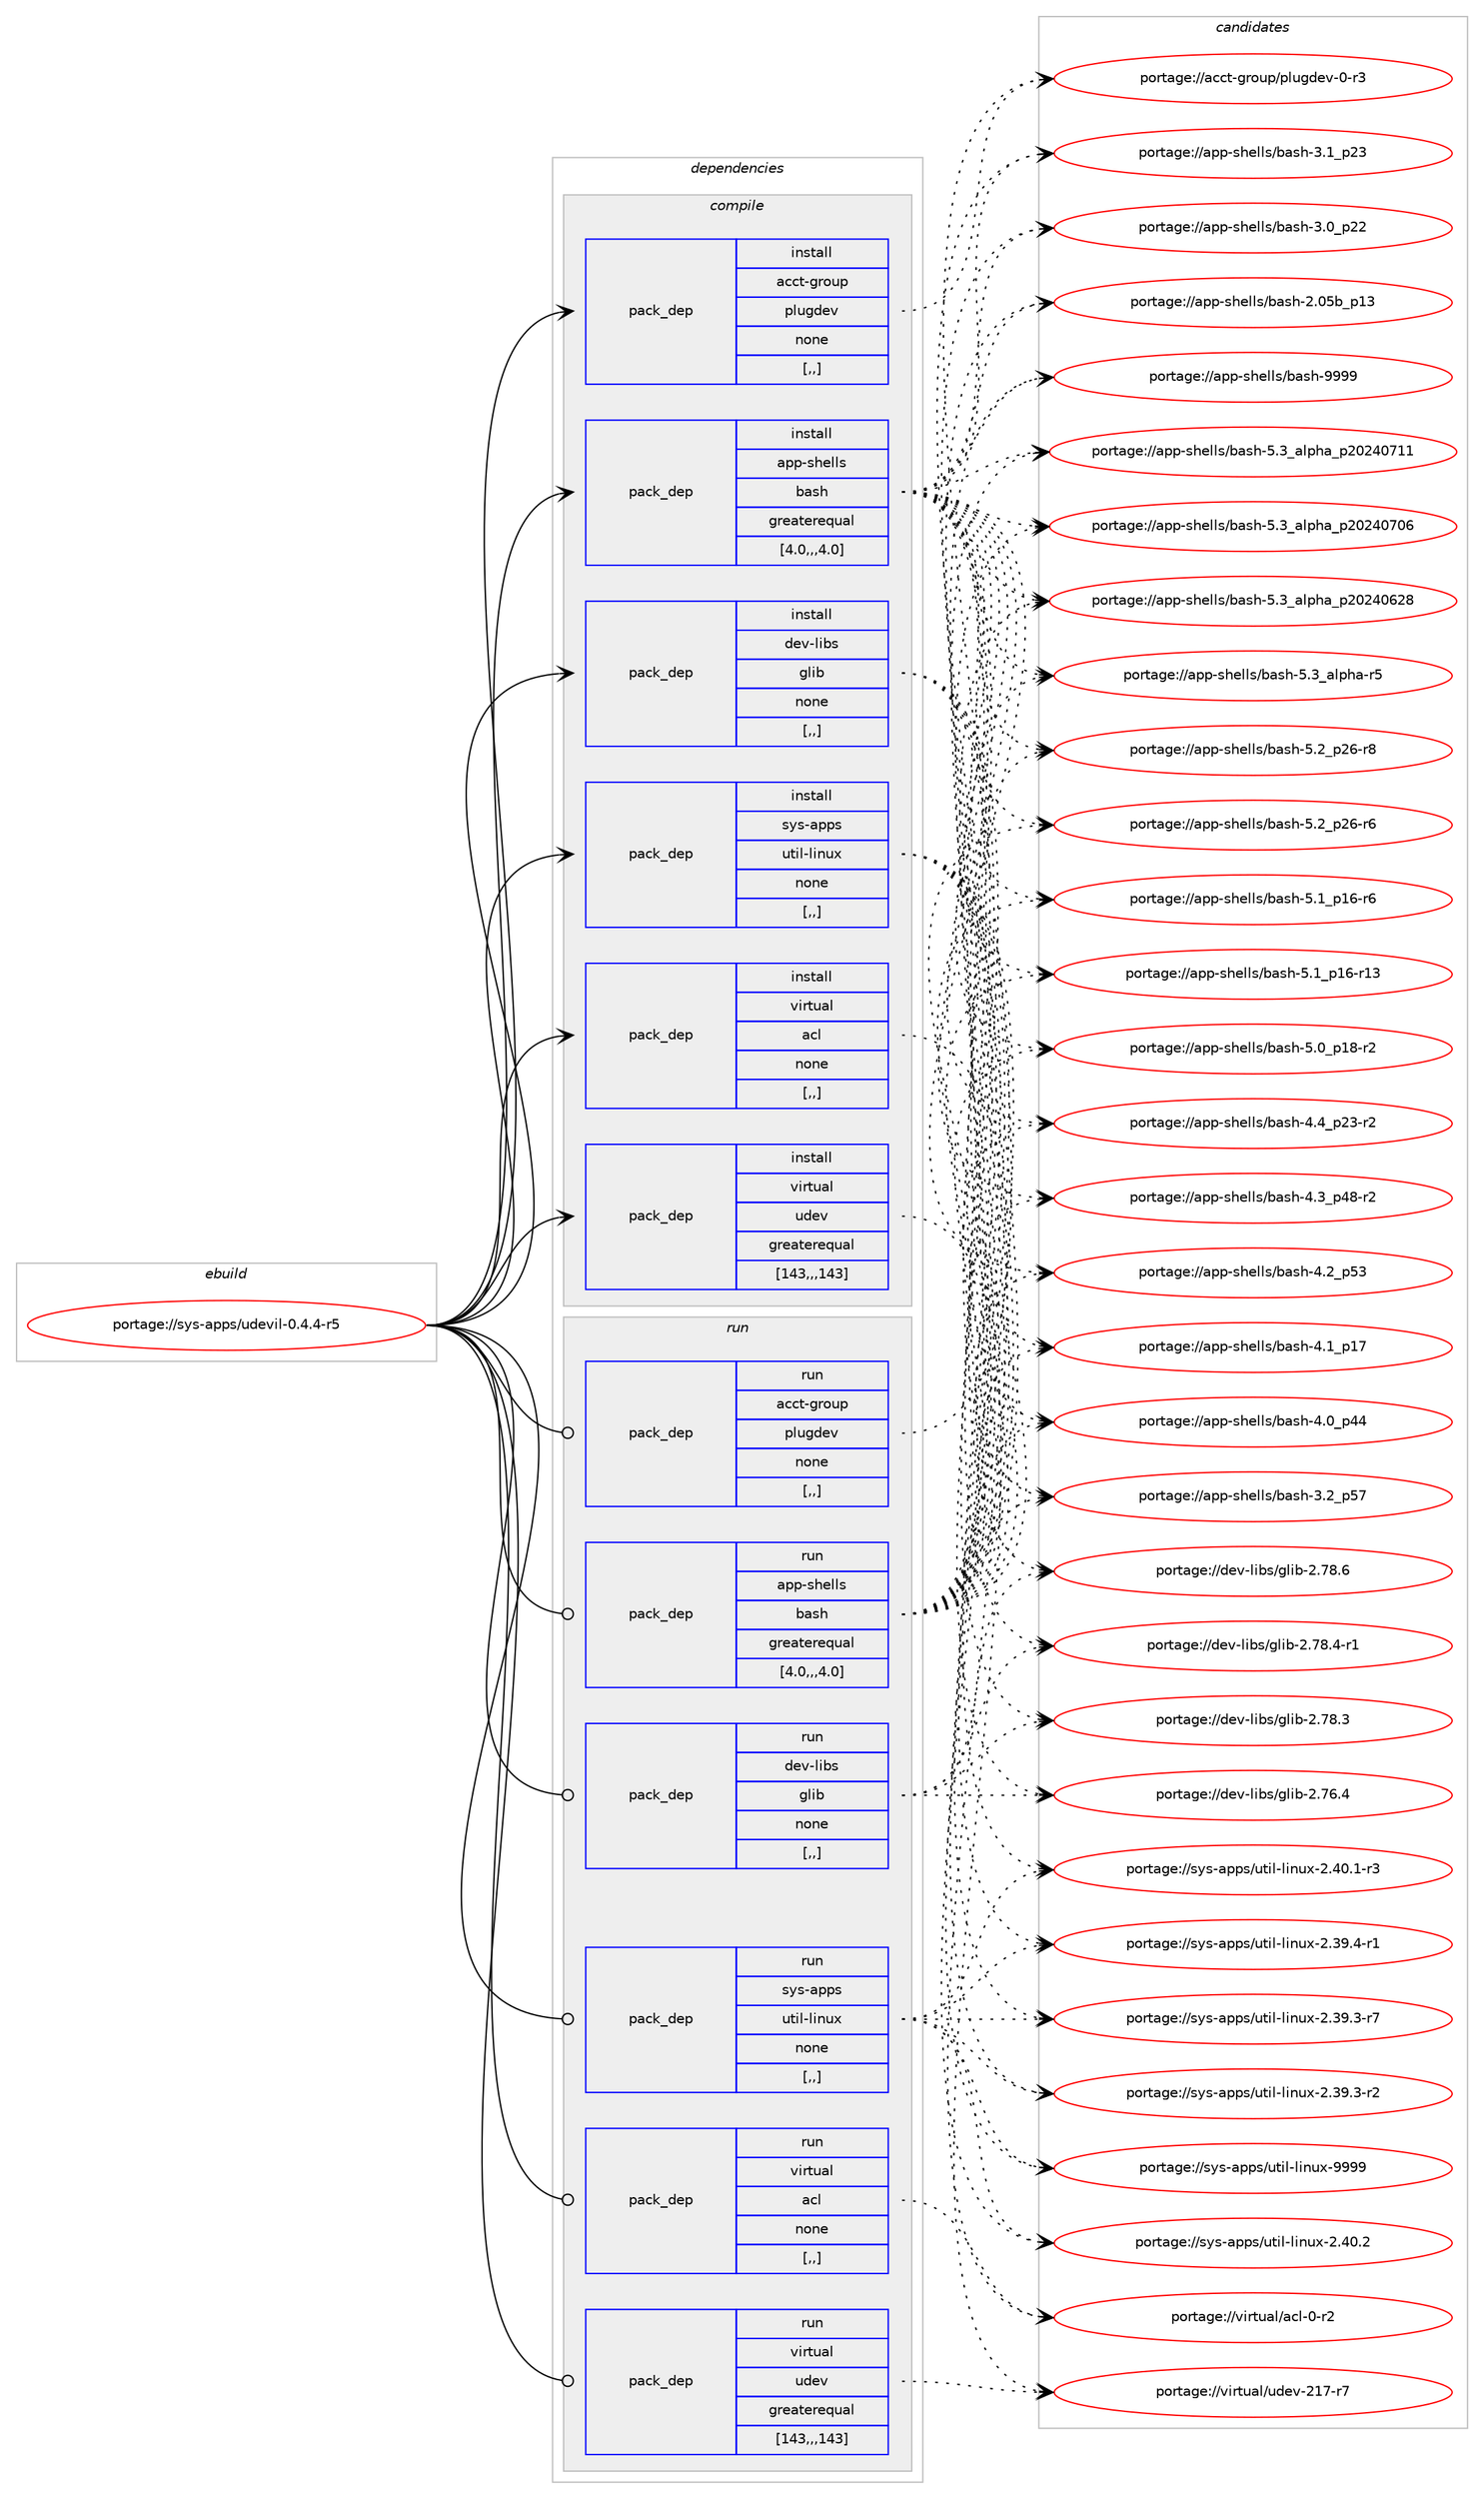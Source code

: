digraph prolog {

# *************
# Graph options
# *************

newrank=true;
concentrate=true;
compound=true;
graph [rankdir=LR,fontname=Helvetica,fontsize=10,ranksep=1.5];#, ranksep=2.5, nodesep=0.2];
edge  [arrowhead=vee];
node  [fontname=Helvetica,fontsize=10];

# **********
# The ebuild
# **********

subgraph cluster_leftcol {
color=gray;
label=<<i>ebuild</i>>;
id [label="portage://sys-apps/udevil-0.4.4-r5", color=red, width=4, href="../sys-apps/udevil-0.4.4-r5.svg"];
}

# ****************
# The dependencies
# ****************

subgraph cluster_midcol {
color=gray;
label=<<i>dependencies</i>>;
subgraph cluster_compile {
fillcolor="#eeeeee";
style=filled;
label=<<i>compile</i>>;
subgraph pack308394 {
dependency423600 [label=<<TABLE BORDER="0" CELLBORDER="1" CELLSPACING="0" CELLPADDING="4" WIDTH="220"><TR><TD ROWSPAN="6" CELLPADDING="30">pack_dep</TD></TR><TR><TD WIDTH="110">install</TD></TR><TR><TD>acct-group</TD></TR><TR><TD>plugdev</TD></TR><TR><TD>none</TD></TR><TR><TD>[,,]</TD></TR></TABLE>>, shape=none, color=blue];
}
id:e -> dependency423600:w [weight=20,style="solid",arrowhead="vee"];
subgraph pack308395 {
dependency423601 [label=<<TABLE BORDER="0" CELLBORDER="1" CELLSPACING="0" CELLPADDING="4" WIDTH="220"><TR><TD ROWSPAN="6" CELLPADDING="30">pack_dep</TD></TR><TR><TD WIDTH="110">install</TD></TR><TR><TD>app-shells</TD></TR><TR><TD>bash</TD></TR><TR><TD>greaterequal</TD></TR><TR><TD>[4.0,,,4.0]</TD></TR></TABLE>>, shape=none, color=blue];
}
id:e -> dependency423601:w [weight=20,style="solid",arrowhead="vee"];
subgraph pack308396 {
dependency423602 [label=<<TABLE BORDER="0" CELLBORDER="1" CELLSPACING="0" CELLPADDING="4" WIDTH="220"><TR><TD ROWSPAN="6" CELLPADDING="30">pack_dep</TD></TR><TR><TD WIDTH="110">install</TD></TR><TR><TD>dev-libs</TD></TR><TR><TD>glib</TD></TR><TR><TD>none</TD></TR><TR><TD>[,,]</TD></TR></TABLE>>, shape=none, color=blue];
}
id:e -> dependency423602:w [weight=20,style="solid",arrowhead="vee"];
subgraph pack308397 {
dependency423603 [label=<<TABLE BORDER="0" CELLBORDER="1" CELLSPACING="0" CELLPADDING="4" WIDTH="220"><TR><TD ROWSPAN="6" CELLPADDING="30">pack_dep</TD></TR><TR><TD WIDTH="110">install</TD></TR><TR><TD>sys-apps</TD></TR><TR><TD>util-linux</TD></TR><TR><TD>none</TD></TR><TR><TD>[,,]</TD></TR></TABLE>>, shape=none, color=blue];
}
id:e -> dependency423603:w [weight=20,style="solid",arrowhead="vee"];
subgraph pack308398 {
dependency423604 [label=<<TABLE BORDER="0" CELLBORDER="1" CELLSPACING="0" CELLPADDING="4" WIDTH="220"><TR><TD ROWSPAN="6" CELLPADDING="30">pack_dep</TD></TR><TR><TD WIDTH="110">install</TD></TR><TR><TD>virtual</TD></TR><TR><TD>acl</TD></TR><TR><TD>none</TD></TR><TR><TD>[,,]</TD></TR></TABLE>>, shape=none, color=blue];
}
id:e -> dependency423604:w [weight=20,style="solid",arrowhead="vee"];
subgraph pack308399 {
dependency423605 [label=<<TABLE BORDER="0" CELLBORDER="1" CELLSPACING="0" CELLPADDING="4" WIDTH="220"><TR><TD ROWSPAN="6" CELLPADDING="30">pack_dep</TD></TR><TR><TD WIDTH="110">install</TD></TR><TR><TD>virtual</TD></TR><TR><TD>udev</TD></TR><TR><TD>greaterequal</TD></TR><TR><TD>[143,,,143]</TD></TR></TABLE>>, shape=none, color=blue];
}
id:e -> dependency423605:w [weight=20,style="solid",arrowhead="vee"];
}
subgraph cluster_compileandrun {
fillcolor="#eeeeee";
style=filled;
label=<<i>compile and run</i>>;
}
subgraph cluster_run {
fillcolor="#eeeeee";
style=filled;
label=<<i>run</i>>;
subgraph pack308400 {
dependency423606 [label=<<TABLE BORDER="0" CELLBORDER="1" CELLSPACING="0" CELLPADDING="4" WIDTH="220"><TR><TD ROWSPAN="6" CELLPADDING="30">pack_dep</TD></TR><TR><TD WIDTH="110">run</TD></TR><TR><TD>acct-group</TD></TR><TR><TD>plugdev</TD></TR><TR><TD>none</TD></TR><TR><TD>[,,]</TD></TR></TABLE>>, shape=none, color=blue];
}
id:e -> dependency423606:w [weight=20,style="solid",arrowhead="odot"];
subgraph pack308401 {
dependency423607 [label=<<TABLE BORDER="0" CELLBORDER="1" CELLSPACING="0" CELLPADDING="4" WIDTH="220"><TR><TD ROWSPAN="6" CELLPADDING="30">pack_dep</TD></TR><TR><TD WIDTH="110">run</TD></TR><TR><TD>app-shells</TD></TR><TR><TD>bash</TD></TR><TR><TD>greaterequal</TD></TR><TR><TD>[4.0,,,4.0]</TD></TR></TABLE>>, shape=none, color=blue];
}
id:e -> dependency423607:w [weight=20,style="solid",arrowhead="odot"];
subgraph pack308402 {
dependency423608 [label=<<TABLE BORDER="0" CELLBORDER="1" CELLSPACING="0" CELLPADDING="4" WIDTH="220"><TR><TD ROWSPAN="6" CELLPADDING="30">pack_dep</TD></TR><TR><TD WIDTH="110">run</TD></TR><TR><TD>dev-libs</TD></TR><TR><TD>glib</TD></TR><TR><TD>none</TD></TR><TR><TD>[,,]</TD></TR></TABLE>>, shape=none, color=blue];
}
id:e -> dependency423608:w [weight=20,style="solid",arrowhead="odot"];
subgraph pack308403 {
dependency423609 [label=<<TABLE BORDER="0" CELLBORDER="1" CELLSPACING="0" CELLPADDING="4" WIDTH="220"><TR><TD ROWSPAN="6" CELLPADDING="30">pack_dep</TD></TR><TR><TD WIDTH="110">run</TD></TR><TR><TD>sys-apps</TD></TR><TR><TD>util-linux</TD></TR><TR><TD>none</TD></TR><TR><TD>[,,]</TD></TR></TABLE>>, shape=none, color=blue];
}
id:e -> dependency423609:w [weight=20,style="solid",arrowhead="odot"];
subgraph pack308404 {
dependency423610 [label=<<TABLE BORDER="0" CELLBORDER="1" CELLSPACING="0" CELLPADDING="4" WIDTH="220"><TR><TD ROWSPAN="6" CELLPADDING="30">pack_dep</TD></TR><TR><TD WIDTH="110">run</TD></TR><TR><TD>virtual</TD></TR><TR><TD>acl</TD></TR><TR><TD>none</TD></TR><TR><TD>[,,]</TD></TR></TABLE>>, shape=none, color=blue];
}
id:e -> dependency423610:w [weight=20,style="solid",arrowhead="odot"];
subgraph pack308405 {
dependency423611 [label=<<TABLE BORDER="0" CELLBORDER="1" CELLSPACING="0" CELLPADDING="4" WIDTH="220"><TR><TD ROWSPAN="6" CELLPADDING="30">pack_dep</TD></TR><TR><TD WIDTH="110">run</TD></TR><TR><TD>virtual</TD></TR><TR><TD>udev</TD></TR><TR><TD>greaterequal</TD></TR><TR><TD>[143,,,143]</TD></TR></TABLE>>, shape=none, color=blue];
}
id:e -> dependency423611:w [weight=20,style="solid",arrowhead="odot"];
}
}

# **************
# The candidates
# **************

subgraph cluster_choices {
rank=same;
color=gray;
label=<<i>candidates</i>>;

subgraph choice308394 {
color=black;
nodesep=1;
choice979999116451031141111171124711210811710310010111845484511451 [label="portage://acct-group/plugdev-0-r3", color=red, width=4,href="../acct-group/plugdev-0-r3.svg"];
dependency423600:e -> choice979999116451031141111171124711210811710310010111845484511451:w [style=dotted,weight="100"];
}
subgraph choice308395 {
color=black;
nodesep=1;
choice97112112451151041011081081154798971151044557575757 [label="portage://app-shells/bash-9999", color=red, width=4,href="../app-shells/bash-9999.svg"];
choice971121124511510410110810811547989711510445534651959710811210497951125048505248554949 [label="portage://app-shells/bash-5.3_alpha_p20240711", color=red, width=4,href="../app-shells/bash-5.3_alpha_p20240711.svg"];
choice971121124511510410110810811547989711510445534651959710811210497951125048505248554854 [label="portage://app-shells/bash-5.3_alpha_p20240706", color=red, width=4,href="../app-shells/bash-5.3_alpha_p20240706.svg"];
choice971121124511510410110810811547989711510445534651959710811210497951125048505248545056 [label="portage://app-shells/bash-5.3_alpha_p20240628", color=red, width=4,href="../app-shells/bash-5.3_alpha_p20240628.svg"];
choice9711211245115104101108108115479897115104455346519597108112104974511453 [label="portage://app-shells/bash-5.3_alpha-r5", color=red, width=4,href="../app-shells/bash-5.3_alpha-r5.svg"];
choice9711211245115104101108108115479897115104455346509511250544511456 [label="portage://app-shells/bash-5.2_p26-r8", color=red, width=4,href="../app-shells/bash-5.2_p26-r8.svg"];
choice9711211245115104101108108115479897115104455346509511250544511454 [label="portage://app-shells/bash-5.2_p26-r6", color=red, width=4,href="../app-shells/bash-5.2_p26-r6.svg"];
choice9711211245115104101108108115479897115104455346499511249544511454 [label="portage://app-shells/bash-5.1_p16-r6", color=red, width=4,href="../app-shells/bash-5.1_p16-r6.svg"];
choice971121124511510410110810811547989711510445534649951124954451144951 [label="portage://app-shells/bash-5.1_p16-r13", color=red, width=4,href="../app-shells/bash-5.1_p16-r13.svg"];
choice9711211245115104101108108115479897115104455346489511249564511450 [label="portage://app-shells/bash-5.0_p18-r2", color=red, width=4,href="../app-shells/bash-5.0_p18-r2.svg"];
choice9711211245115104101108108115479897115104455246529511250514511450 [label="portage://app-shells/bash-4.4_p23-r2", color=red, width=4,href="../app-shells/bash-4.4_p23-r2.svg"];
choice9711211245115104101108108115479897115104455246519511252564511450 [label="portage://app-shells/bash-4.3_p48-r2", color=red, width=4,href="../app-shells/bash-4.3_p48-r2.svg"];
choice971121124511510410110810811547989711510445524650951125351 [label="portage://app-shells/bash-4.2_p53", color=red, width=4,href="../app-shells/bash-4.2_p53.svg"];
choice971121124511510410110810811547989711510445524649951124955 [label="portage://app-shells/bash-4.1_p17", color=red, width=4,href="../app-shells/bash-4.1_p17.svg"];
choice971121124511510410110810811547989711510445524648951125252 [label="portage://app-shells/bash-4.0_p44", color=red, width=4,href="../app-shells/bash-4.0_p44.svg"];
choice971121124511510410110810811547989711510445514650951125355 [label="portage://app-shells/bash-3.2_p57", color=red, width=4,href="../app-shells/bash-3.2_p57.svg"];
choice971121124511510410110810811547989711510445514649951125051 [label="portage://app-shells/bash-3.1_p23", color=red, width=4,href="../app-shells/bash-3.1_p23.svg"];
choice971121124511510410110810811547989711510445514648951125050 [label="portage://app-shells/bash-3.0_p22", color=red, width=4,href="../app-shells/bash-3.0_p22.svg"];
choice9711211245115104101108108115479897115104455046485398951124951 [label="portage://app-shells/bash-2.05b_p13", color=red, width=4,href="../app-shells/bash-2.05b_p13.svg"];
dependency423601:e -> choice97112112451151041011081081154798971151044557575757:w [style=dotted,weight="100"];
dependency423601:e -> choice971121124511510410110810811547989711510445534651959710811210497951125048505248554949:w [style=dotted,weight="100"];
dependency423601:e -> choice971121124511510410110810811547989711510445534651959710811210497951125048505248554854:w [style=dotted,weight="100"];
dependency423601:e -> choice971121124511510410110810811547989711510445534651959710811210497951125048505248545056:w [style=dotted,weight="100"];
dependency423601:e -> choice9711211245115104101108108115479897115104455346519597108112104974511453:w [style=dotted,weight="100"];
dependency423601:e -> choice9711211245115104101108108115479897115104455346509511250544511456:w [style=dotted,weight="100"];
dependency423601:e -> choice9711211245115104101108108115479897115104455346509511250544511454:w [style=dotted,weight="100"];
dependency423601:e -> choice9711211245115104101108108115479897115104455346499511249544511454:w [style=dotted,weight="100"];
dependency423601:e -> choice971121124511510410110810811547989711510445534649951124954451144951:w [style=dotted,weight="100"];
dependency423601:e -> choice9711211245115104101108108115479897115104455346489511249564511450:w [style=dotted,weight="100"];
dependency423601:e -> choice9711211245115104101108108115479897115104455246529511250514511450:w [style=dotted,weight="100"];
dependency423601:e -> choice9711211245115104101108108115479897115104455246519511252564511450:w [style=dotted,weight="100"];
dependency423601:e -> choice971121124511510410110810811547989711510445524650951125351:w [style=dotted,weight="100"];
dependency423601:e -> choice971121124511510410110810811547989711510445524649951124955:w [style=dotted,weight="100"];
dependency423601:e -> choice971121124511510410110810811547989711510445524648951125252:w [style=dotted,weight="100"];
dependency423601:e -> choice971121124511510410110810811547989711510445514650951125355:w [style=dotted,weight="100"];
dependency423601:e -> choice971121124511510410110810811547989711510445514649951125051:w [style=dotted,weight="100"];
dependency423601:e -> choice971121124511510410110810811547989711510445514648951125050:w [style=dotted,weight="100"];
dependency423601:e -> choice9711211245115104101108108115479897115104455046485398951124951:w [style=dotted,weight="100"];
}
subgraph choice308396 {
color=black;
nodesep=1;
choice1001011184510810598115471031081059845504655564654 [label="portage://dev-libs/glib-2.78.6", color=red, width=4,href="../dev-libs/glib-2.78.6.svg"];
choice10010111845108105981154710310810598455046555646524511449 [label="portage://dev-libs/glib-2.78.4-r1", color=red, width=4,href="../dev-libs/glib-2.78.4-r1.svg"];
choice1001011184510810598115471031081059845504655564651 [label="portage://dev-libs/glib-2.78.3", color=red, width=4,href="../dev-libs/glib-2.78.3.svg"];
choice1001011184510810598115471031081059845504655544652 [label="portage://dev-libs/glib-2.76.4", color=red, width=4,href="../dev-libs/glib-2.76.4.svg"];
dependency423602:e -> choice1001011184510810598115471031081059845504655564654:w [style=dotted,weight="100"];
dependency423602:e -> choice10010111845108105981154710310810598455046555646524511449:w [style=dotted,weight="100"];
dependency423602:e -> choice1001011184510810598115471031081059845504655564651:w [style=dotted,weight="100"];
dependency423602:e -> choice1001011184510810598115471031081059845504655544652:w [style=dotted,weight="100"];
}
subgraph choice308397 {
color=black;
nodesep=1;
choice115121115459711211211547117116105108451081051101171204557575757 [label="portage://sys-apps/util-linux-9999", color=red, width=4,href="../sys-apps/util-linux-9999.svg"];
choice1151211154597112112115471171161051084510810511011712045504652484650 [label="portage://sys-apps/util-linux-2.40.2", color=red, width=4,href="../sys-apps/util-linux-2.40.2.svg"];
choice11512111545971121121154711711610510845108105110117120455046524846494511451 [label="portage://sys-apps/util-linux-2.40.1-r3", color=red, width=4,href="../sys-apps/util-linux-2.40.1-r3.svg"];
choice11512111545971121121154711711610510845108105110117120455046515746524511449 [label="portage://sys-apps/util-linux-2.39.4-r1", color=red, width=4,href="../sys-apps/util-linux-2.39.4-r1.svg"];
choice11512111545971121121154711711610510845108105110117120455046515746514511455 [label="portage://sys-apps/util-linux-2.39.3-r7", color=red, width=4,href="../sys-apps/util-linux-2.39.3-r7.svg"];
choice11512111545971121121154711711610510845108105110117120455046515746514511450 [label="portage://sys-apps/util-linux-2.39.3-r2", color=red, width=4,href="../sys-apps/util-linux-2.39.3-r2.svg"];
dependency423603:e -> choice115121115459711211211547117116105108451081051101171204557575757:w [style=dotted,weight="100"];
dependency423603:e -> choice1151211154597112112115471171161051084510810511011712045504652484650:w [style=dotted,weight="100"];
dependency423603:e -> choice11512111545971121121154711711610510845108105110117120455046524846494511451:w [style=dotted,weight="100"];
dependency423603:e -> choice11512111545971121121154711711610510845108105110117120455046515746524511449:w [style=dotted,weight="100"];
dependency423603:e -> choice11512111545971121121154711711610510845108105110117120455046515746514511455:w [style=dotted,weight="100"];
dependency423603:e -> choice11512111545971121121154711711610510845108105110117120455046515746514511450:w [style=dotted,weight="100"];
}
subgraph choice308398 {
color=black;
nodesep=1;
choice1181051141161179710847979910845484511450 [label="portage://virtual/acl-0-r2", color=red, width=4,href="../virtual/acl-0-r2.svg"];
dependency423604:e -> choice1181051141161179710847979910845484511450:w [style=dotted,weight="100"];
}
subgraph choice308399 {
color=black;
nodesep=1;
choice1181051141161179710847117100101118455049554511455 [label="portage://virtual/udev-217-r7", color=red, width=4,href="../virtual/udev-217-r7.svg"];
dependency423605:e -> choice1181051141161179710847117100101118455049554511455:w [style=dotted,weight="100"];
}
subgraph choice308400 {
color=black;
nodesep=1;
choice979999116451031141111171124711210811710310010111845484511451 [label="portage://acct-group/plugdev-0-r3", color=red, width=4,href="../acct-group/plugdev-0-r3.svg"];
dependency423606:e -> choice979999116451031141111171124711210811710310010111845484511451:w [style=dotted,weight="100"];
}
subgraph choice308401 {
color=black;
nodesep=1;
choice97112112451151041011081081154798971151044557575757 [label="portage://app-shells/bash-9999", color=red, width=4,href="../app-shells/bash-9999.svg"];
choice971121124511510410110810811547989711510445534651959710811210497951125048505248554949 [label="portage://app-shells/bash-5.3_alpha_p20240711", color=red, width=4,href="../app-shells/bash-5.3_alpha_p20240711.svg"];
choice971121124511510410110810811547989711510445534651959710811210497951125048505248554854 [label="portage://app-shells/bash-5.3_alpha_p20240706", color=red, width=4,href="../app-shells/bash-5.3_alpha_p20240706.svg"];
choice971121124511510410110810811547989711510445534651959710811210497951125048505248545056 [label="portage://app-shells/bash-5.3_alpha_p20240628", color=red, width=4,href="../app-shells/bash-5.3_alpha_p20240628.svg"];
choice9711211245115104101108108115479897115104455346519597108112104974511453 [label="portage://app-shells/bash-5.3_alpha-r5", color=red, width=4,href="../app-shells/bash-5.3_alpha-r5.svg"];
choice9711211245115104101108108115479897115104455346509511250544511456 [label="portage://app-shells/bash-5.2_p26-r8", color=red, width=4,href="../app-shells/bash-5.2_p26-r8.svg"];
choice9711211245115104101108108115479897115104455346509511250544511454 [label="portage://app-shells/bash-5.2_p26-r6", color=red, width=4,href="../app-shells/bash-5.2_p26-r6.svg"];
choice9711211245115104101108108115479897115104455346499511249544511454 [label="portage://app-shells/bash-5.1_p16-r6", color=red, width=4,href="../app-shells/bash-5.1_p16-r6.svg"];
choice971121124511510410110810811547989711510445534649951124954451144951 [label="portage://app-shells/bash-5.1_p16-r13", color=red, width=4,href="../app-shells/bash-5.1_p16-r13.svg"];
choice9711211245115104101108108115479897115104455346489511249564511450 [label="portage://app-shells/bash-5.0_p18-r2", color=red, width=4,href="../app-shells/bash-5.0_p18-r2.svg"];
choice9711211245115104101108108115479897115104455246529511250514511450 [label="portage://app-shells/bash-4.4_p23-r2", color=red, width=4,href="../app-shells/bash-4.4_p23-r2.svg"];
choice9711211245115104101108108115479897115104455246519511252564511450 [label="portage://app-shells/bash-4.3_p48-r2", color=red, width=4,href="../app-shells/bash-4.3_p48-r2.svg"];
choice971121124511510410110810811547989711510445524650951125351 [label="portage://app-shells/bash-4.2_p53", color=red, width=4,href="../app-shells/bash-4.2_p53.svg"];
choice971121124511510410110810811547989711510445524649951124955 [label="portage://app-shells/bash-4.1_p17", color=red, width=4,href="../app-shells/bash-4.1_p17.svg"];
choice971121124511510410110810811547989711510445524648951125252 [label="portage://app-shells/bash-4.0_p44", color=red, width=4,href="../app-shells/bash-4.0_p44.svg"];
choice971121124511510410110810811547989711510445514650951125355 [label="portage://app-shells/bash-3.2_p57", color=red, width=4,href="../app-shells/bash-3.2_p57.svg"];
choice971121124511510410110810811547989711510445514649951125051 [label="portage://app-shells/bash-3.1_p23", color=red, width=4,href="../app-shells/bash-3.1_p23.svg"];
choice971121124511510410110810811547989711510445514648951125050 [label="portage://app-shells/bash-3.0_p22", color=red, width=4,href="../app-shells/bash-3.0_p22.svg"];
choice9711211245115104101108108115479897115104455046485398951124951 [label="portage://app-shells/bash-2.05b_p13", color=red, width=4,href="../app-shells/bash-2.05b_p13.svg"];
dependency423607:e -> choice97112112451151041011081081154798971151044557575757:w [style=dotted,weight="100"];
dependency423607:e -> choice971121124511510410110810811547989711510445534651959710811210497951125048505248554949:w [style=dotted,weight="100"];
dependency423607:e -> choice971121124511510410110810811547989711510445534651959710811210497951125048505248554854:w [style=dotted,weight="100"];
dependency423607:e -> choice971121124511510410110810811547989711510445534651959710811210497951125048505248545056:w [style=dotted,weight="100"];
dependency423607:e -> choice9711211245115104101108108115479897115104455346519597108112104974511453:w [style=dotted,weight="100"];
dependency423607:e -> choice9711211245115104101108108115479897115104455346509511250544511456:w [style=dotted,weight="100"];
dependency423607:e -> choice9711211245115104101108108115479897115104455346509511250544511454:w [style=dotted,weight="100"];
dependency423607:e -> choice9711211245115104101108108115479897115104455346499511249544511454:w [style=dotted,weight="100"];
dependency423607:e -> choice971121124511510410110810811547989711510445534649951124954451144951:w [style=dotted,weight="100"];
dependency423607:e -> choice9711211245115104101108108115479897115104455346489511249564511450:w [style=dotted,weight="100"];
dependency423607:e -> choice9711211245115104101108108115479897115104455246529511250514511450:w [style=dotted,weight="100"];
dependency423607:e -> choice9711211245115104101108108115479897115104455246519511252564511450:w [style=dotted,weight="100"];
dependency423607:e -> choice971121124511510410110810811547989711510445524650951125351:w [style=dotted,weight="100"];
dependency423607:e -> choice971121124511510410110810811547989711510445524649951124955:w [style=dotted,weight="100"];
dependency423607:e -> choice971121124511510410110810811547989711510445524648951125252:w [style=dotted,weight="100"];
dependency423607:e -> choice971121124511510410110810811547989711510445514650951125355:w [style=dotted,weight="100"];
dependency423607:e -> choice971121124511510410110810811547989711510445514649951125051:w [style=dotted,weight="100"];
dependency423607:e -> choice971121124511510410110810811547989711510445514648951125050:w [style=dotted,weight="100"];
dependency423607:e -> choice9711211245115104101108108115479897115104455046485398951124951:w [style=dotted,weight="100"];
}
subgraph choice308402 {
color=black;
nodesep=1;
choice1001011184510810598115471031081059845504655564654 [label="portage://dev-libs/glib-2.78.6", color=red, width=4,href="../dev-libs/glib-2.78.6.svg"];
choice10010111845108105981154710310810598455046555646524511449 [label="portage://dev-libs/glib-2.78.4-r1", color=red, width=4,href="../dev-libs/glib-2.78.4-r1.svg"];
choice1001011184510810598115471031081059845504655564651 [label="portage://dev-libs/glib-2.78.3", color=red, width=4,href="../dev-libs/glib-2.78.3.svg"];
choice1001011184510810598115471031081059845504655544652 [label="portage://dev-libs/glib-2.76.4", color=red, width=4,href="../dev-libs/glib-2.76.4.svg"];
dependency423608:e -> choice1001011184510810598115471031081059845504655564654:w [style=dotted,weight="100"];
dependency423608:e -> choice10010111845108105981154710310810598455046555646524511449:w [style=dotted,weight="100"];
dependency423608:e -> choice1001011184510810598115471031081059845504655564651:w [style=dotted,weight="100"];
dependency423608:e -> choice1001011184510810598115471031081059845504655544652:w [style=dotted,weight="100"];
}
subgraph choice308403 {
color=black;
nodesep=1;
choice115121115459711211211547117116105108451081051101171204557575757 [label="portage://sys-apps/util-linux-9999", color=red, width=4,href="../sys-apps/util-linux-9999.svg"];
choice1151211154597112112115471171161051084510810511011712045504652484650 [label="portage://sys-apps/util-linux-2.40.2", color=red, width=4,href="../sys-apps/util-linux-2.40.2.svg"];
choice11512111545971121121154711711610510845108105110117120455046524846494511451 [label="portage://sys-apps/util-linux-2.40.1-r3", color=red, width=4,href="../sys-apps/util-linux-2.40.1-r3.svg"];
choice11512111545971121121154711711610510845108105110117120455046515746524511449 [label="portage://sys-apps/util-linux-2.39.4-r1", color=red, width=4,href="../sys-apps/util-linux-2.39.4-r1.svg"];
choice11512111545971121121154711711610510845108105110117120455046515746514511455 [label="portage://sys-apps/util-linux-2.39.3-r7", color=red, width=4,href="../sys-apps/util-linux-2.39.3-r7.svg"];
choice11512111545971121121154711711610510845108105110117120455046515746514511450 [label="portage://sys-apps/util-linux-2.39.3-r2", color=red, width=4,href="../sys-apps/util-linux-2.39.3-r2.svg"];
dependency423609:e -> choice115121115459711211211547117116105108451081051101171204557575757:w [style=dotted,weight="100"];
dependency423609:e -> choice1151211154597112112115471171161051084510810511011712045504652484650:w [style=dotted,weight="100"];
dependency423609:e -> choice11512111545971121121154711711610510845108105110117120455046524846494511451:w [style=dotted,weight="100"];
dependency423609:e -> choice11512111545971121121154711711610510845108105110117120455046515746524511449:w [style=dotted,weight="100"];
dependency423609:e -> choice11512111545971121121154711711610510845108105110117120455046515746514511455:w [style=dotted,weight="100"];
dependency423609:e -> choice11512111545971121121154711711610510845108105110117120455046515746514511450:w [style=dotted,weight="100"];
}
subgraph choice308404 {
color=black;
nodesep=1;
choice1181051141161179710847979910845484511450 [label="portage://virtual/acl-0-r2", color=red, width=4,href="../virtual/acl-0-r2.svg"];
dependency423610:e -> choice1181051141161179710847979910845484511450:w [style=dotted,weight="100"];
}
subgraph choice308405 {
color=black;
nodesep=1;
choice1181051141161179710847117100101118455049554511455 [label="portage://virtual/udev-217-r7", color=red, width=4,href="../virtual/udev-217-r7.svg"];
dependency423611:e -> choice1181051141161179710847117100101118455049554511455:w [style=dotted,weight="100"];
}
}

}
